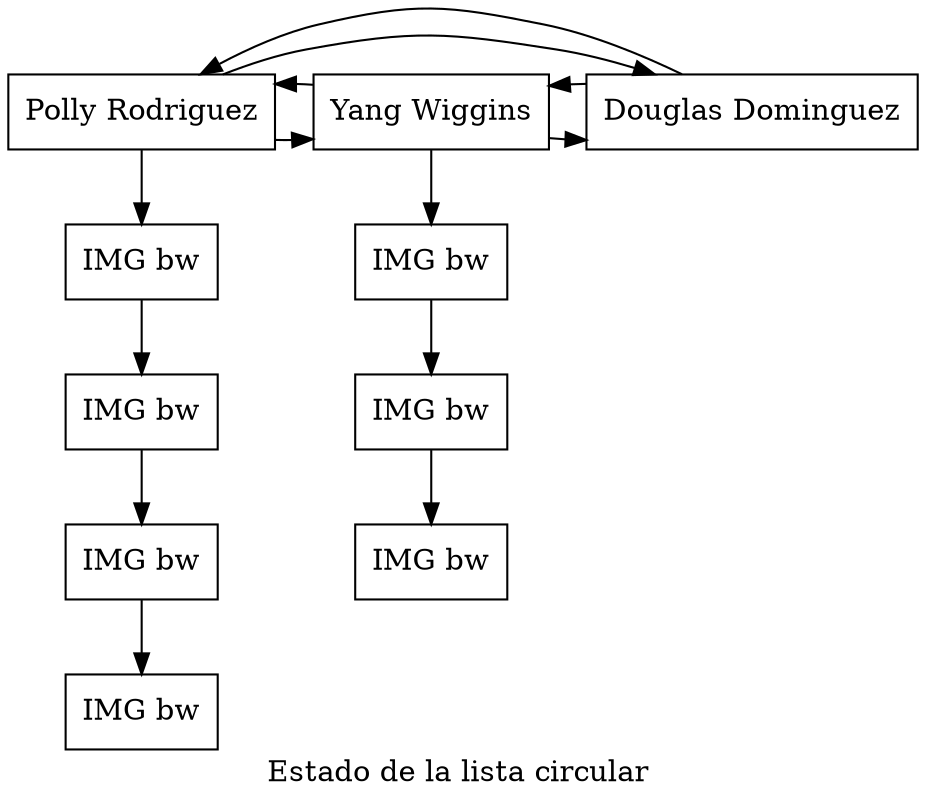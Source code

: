 digraph G{
label="Estado de la lista circular ";
node[shape=box];
nC2061475679[label="Polly Rodriguez"];
nP1670782018[label="IMG bw"];
nP1706377736[label="IMG bw"];
nP468121027[label="IMG bw"];
nP1804094807[label="IMG bw"];
nC140435067[label="Yang Wiggins"];
nP951007336[label="IMG bw"];
nP2001049719[label="IMG bw"];
nP1528902577[label="IMG bw"];
nC1450495309[label="Douglas Dominguez"];

nC2061475679->nC140435067;
nC2061475679->nC1450495309;
nC2061475679->nP1670782018;
nP1670782018->nP1706377736;
nP1706377736->nP468121027;
nP468121027->nP1804094807;
nC140435067->nC1450495309;
nC140435067->nC2061475679;
nC140435067->nP951007336;
nP951007336->nP2001049719;
nP2001049719->nP1528902577;
nC1450495309->nC2061475679;
nC1450495309->nC140435067;

{rank=same;nC2061475679;nC140435067;nC1450495309;}
}